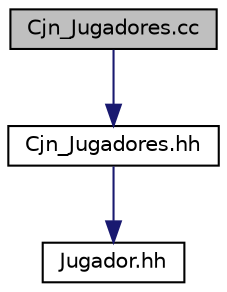 digraph "Cjn_Jugadores.cc"
{
 // LATEX_PDF_SIZE
  edge [fontname="Helvetica",fontsize="10",labelfontname="Helvetica",labelfontsize="10"];
  node [fontname="Helvetica",fontsize="10",shape=record];
  Node1 [label="Cjn_Jugadores.cc",height=0.2,width=0.4,color="black", fillcolor="grey75", style="filled", fontcolor="black",tooltip=" "];
  Node1 -> Node2 [color="midnightblue",fontsize="10",style="solid",fontname="Helvetica"];
  Node2 [label="Cjn_Jugadores.hh",height=0.2,width=0.4,color="black", fillcolor="white", style="filled",URL="$Cjn__Jugadores_8hh.html",tooltip="Especificación de la clase Cjn_Jugadores."];
  Node2 -> Node3 [color="midnightblue",fontsize="10",style="solid",fontname="Helvetica"];
  Node3 [label="Jugador.hh",height=0.2,width=0.4,color="black", fillcolor="white", style="filled",URL="$Jugador_8hh.html",tooltip="Especificación de la clase Jugador."];
}
